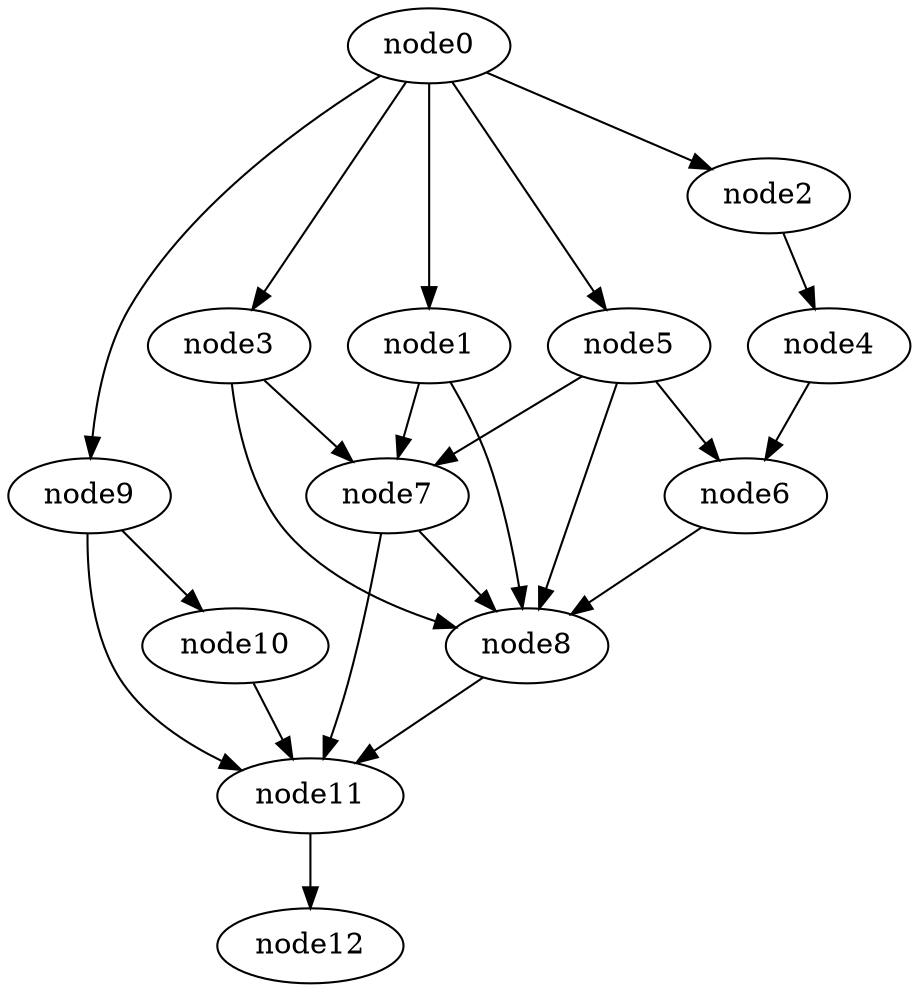 digraph g{
	node12
	node11 -> node12
	node10 -> node11
	node9 -> node11
	node9 -> node10
	node8 -> node11
	node7 -> node11
	node7 -> node8
	node6 -> node8
	node5 -> node8
	node5 -> node7
	node5 -> node6
	node4 -> node6
	node3 -> node8
	node3 -> node7
	node2 -> node4
	node1 -> node8
	node1 -> node7
	node0 -> node9
	node0 -> node5
	node0 -> node3
	node0 -> node2
	node0 -> node1
}
